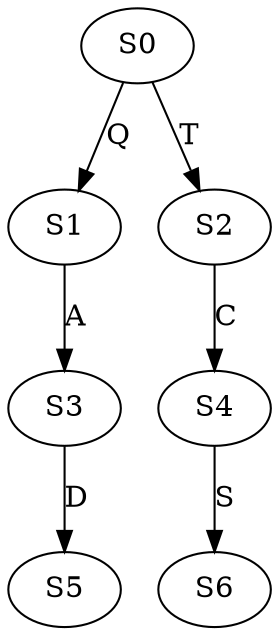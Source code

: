 strict digraph  {
	S0 -> S1 [ label = Q ];
	S0 -> S2 [ label = T ];
	S1 -> S3 [ label = A ];
	S2 -> S4 [ label = C ];
	S3 -> S5 [ label = D ];
	S4 -> S6 [ label = S ];
}
